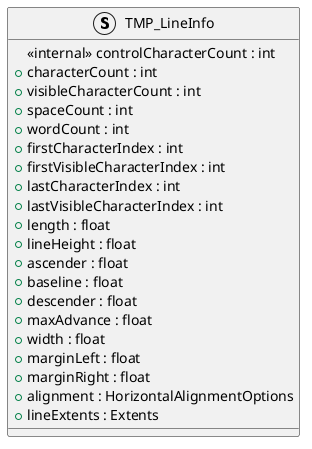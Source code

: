 @startuml
struct TMP_LineInfo {
    <<internal>> controlCharacterCount : int
    + characterCount : int
    + visibleCharacterCount : int
    + spaceCount : int
    + wordCount : int
    + firstCharacterIndex : int
    + firstVisibleCharacterIndex : int
    + lastCharacterIndex : int
    + lastVisibleCharacterIndex : int
    + length : float
    + lineHeight : float
    + ascender : float
    + baseline : float
    + descender : float
    + maxAdvance : float
    + width : float
    + marginLeft : float
    + marginRight : float
    + alignment : HorizontalAlignmentOptions
    + lineExtents : Extents
}
@enduml

